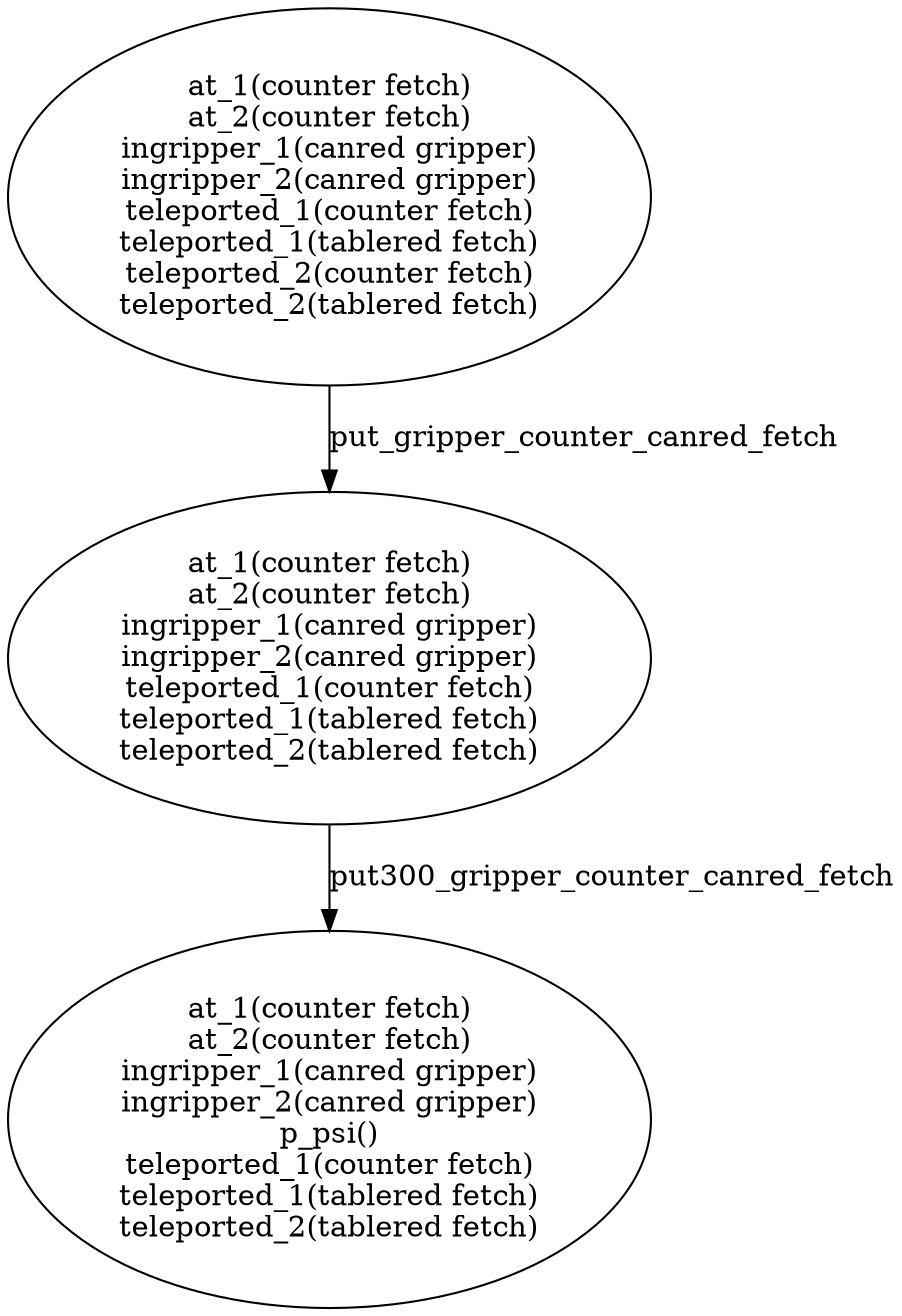 strict digraph  {
1 [label="at_1(counter fetch)\nat_2(counter fetch)\ningripper_1(canred gripper)\ningripper_2(canred gripper)\nteleported_1(counter fetch)\nteleported_1(tablered fetch)\nteleported_2(counter fetch)\nteleported_2(tablered fetch)"];
2 [label="at_1(counter fetch)\nat_2(counter fetch)\ningripper_1(canred gripper)\ningripper_2(canred gripper)\np_psi()\nteleported_1(counter fetch)\nteleported_1(tablered fetch)\nteleported_2(tablered fetch)"];
3 [label="at_1(counter fetch)\nat_2(counter fetch)\ningripper_1(canred gripper)\ningripper_2(canred gripper)\nteleported_1(counter fetch)\nteleported_1(tablered fetch)\nteleported_2(tablered fetch)"];
1 -> 3  [label=put_gripper_counter_canred_fetch];
3 -> 2  [label=put300_gripper_counter_canred_fetch];
}
